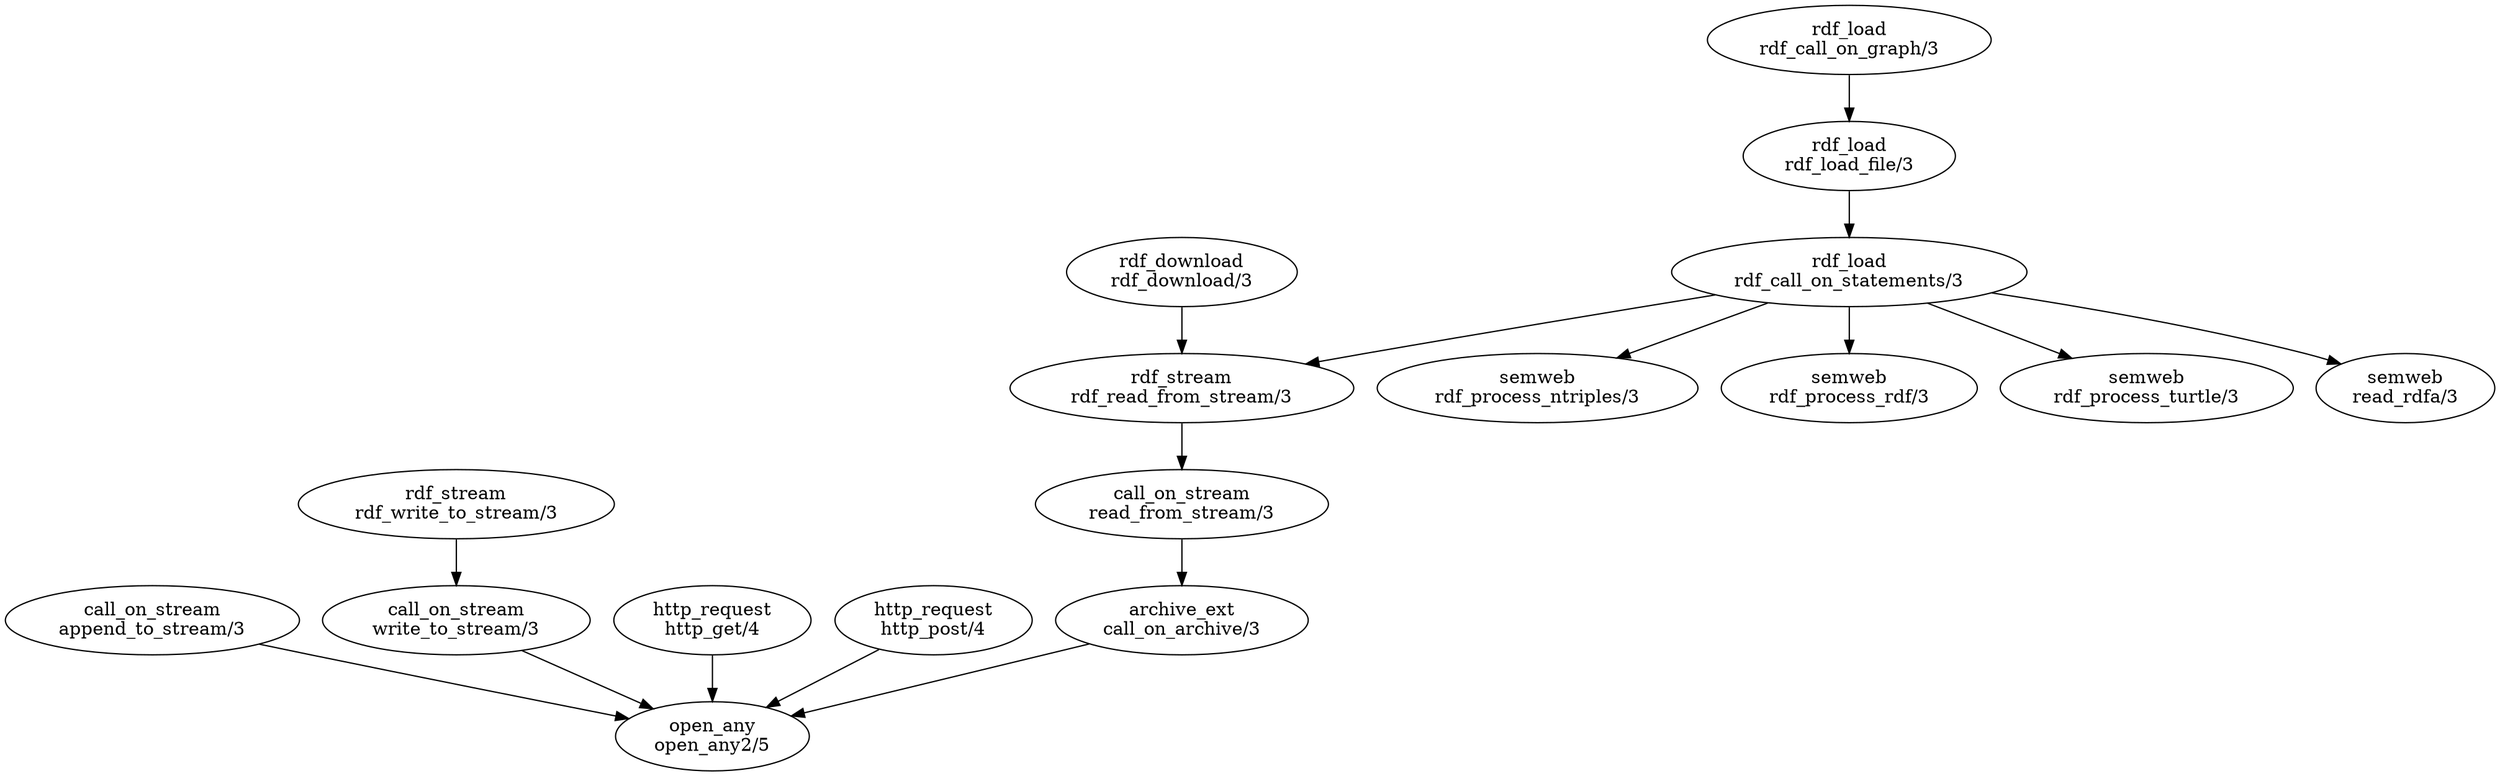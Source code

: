 digraph {
  n01 [label=<semweb<BR/>rdf_process_ntriples/3>];
  n02 [label=<semweb<BR/>rdf_process_rdf/3>];
  n03 [label=<semweb<BR/>rdf_process_turtle/3>];
  n04 [label=<semweb<BR/>read_rdfa/3>];
  n11 [label=<open_any<BR/>open_any2/5>];
  n21 [label=<archive_ext<BR/>call_on_archive/3>];
  n31 [label=<call_on_stream<BR/>append_to_stream/3>];
  n32 [label=<call_on_stream<BR/>read_from_stream/3>];
  n33 [label=<call_on_stream<BR/>write_to_stream/3>];
  n41 [label=<rdf_stream<BR/>rdf_read_from_stream/3>];
  n42 [label=<rdf_stream<BR/>rdf_write_to_stream/3>];
  n51 [label=<rdf_download<BR/>rdf_download/3>];
  n61 [label=<rdf_load<BR/>rdf_call_on_graph/3>];
  n62 [label=<rdf_load<BR/>rdf_call_on_statements/3>];
  n63 [label=<rdf_load<BR/>rdf_load_file/3>];
  n71 [label=<http_request<BR/>http_get/4>];
  n72 [label=<http_request<BR/>http_post/4>];
  n21 -> n11;
  n31 -> n11;
  n32 -> n21;
  n33 -> n11;
  n41 -> n32;
  n42 -> n33;
  n51 -> n41;
  n61 -> n63;
  n62 -> n41;
  n62 -> n01;
  n62 -> n02;
  n62 -> n03;
  n62 -> n04;
  n63 -> n62;
  n71 -> n11;
  n72 -> n11;
}
